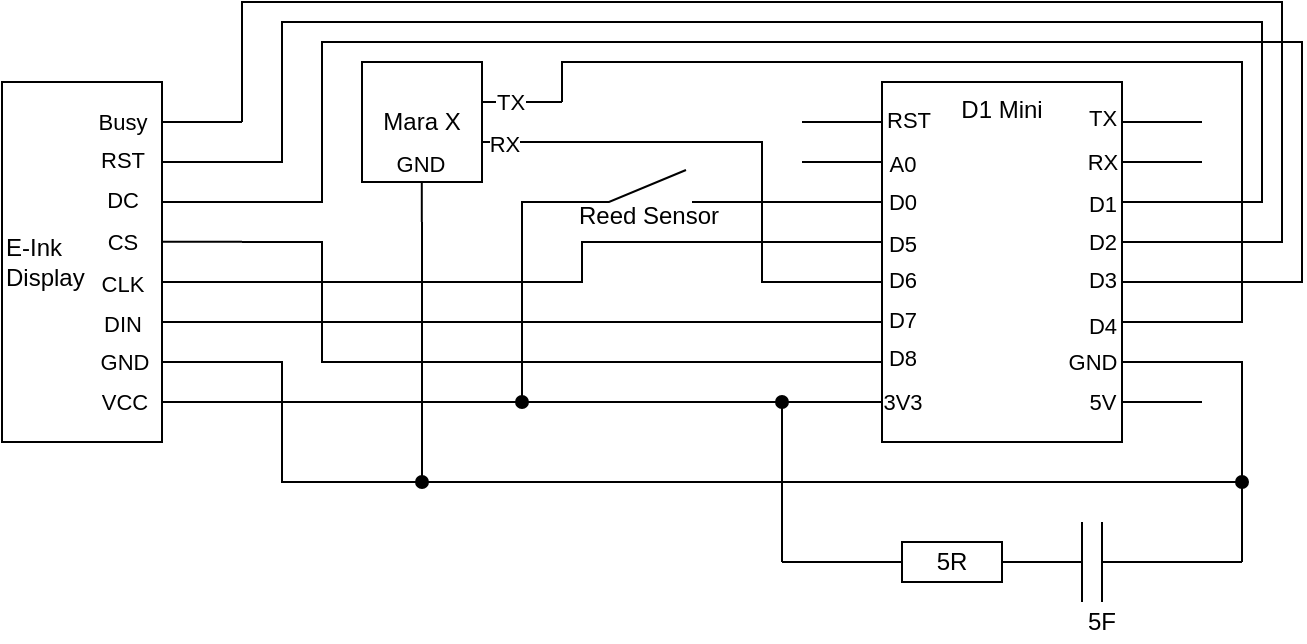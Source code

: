 <mxfile version="14.1.8" type="device"><diagram name="Page-1" id="16e2658f-23c8-b752-8be9-c03fbebb8bbe"><mxGraphModel dx="749" dy="646" grid="1" gridSize="10" guides="1" tooltips="1" connect="1" arrows="1" fold="1" page="1" pageScale="1" pageWidth="1100" pageHeight="850" background="#ffffff" math="0" shadow="0"><root><mxCell id="0"/><mxCell id="1" parent="0"/><mxCell id="azt--2dNXokJGSlo6AAQ-78" value="E-Ink&lt;br&gt;Display" style="rounded=0;whiteSpace=wrap;html=1;align=left;" parent="1" vertex="1"><mxGeometry x="120" y="120" width="80" height="180" as="geometry"/></mxCell><mxCell id="azt--2dNXokJGSlo6AAQ-1" value="D1 Mini&lt;br&gt;" style="rounded=0;whiteSpace=wrap;html=1;verticalAlign=top;" parent="1" vertex="1"><mxGeometry x="560" y="120" width="120" height="180" as="geometry"/></mxCell><mxCell id="azt--2dNXokJGSlo6AAQ-14" value="" style="endArrow=none;html=1;endFill=0;" parent="1" edge="1"><mxGeometry width="50" height="50" relative="1" as="geometry"><mxPoint x="680" y="140" as="sourcePoint"/><mxPoint x="720" y="140" as="targetPoint"/></mxGeometry></mxCell><mxCell id="azt--2dNXokJGSlo6AAQ-45" value="TX" style="edgeLabel;html=1;align=center;verticalAlign=middle;resizable=0;points=[];" parent="azt--2dNXokJGSlo6AAQ-14" vertex="1" connectable="0"><mxGeometry x="-0.74" y="2" relative="1" as="geometry"><mxPoint x="-15.2" as="offset"/></mxGeometry></mxCell><mxCell id="azt--2dNXokJGSlo6AAQ-15" value="" style="endArrow=none;html=1;endFill=0;" parent="1" edge="1"><mxGeometry width="50" height="50" relative="1" as="geometry"><mxPoint x="680" y="160" as="sourcePoint"/><mxPoint x="720" y="160" as="targetPoint"/></mxGeometry></mxCell><mxCell id="azt--2dNXokJGSlo6AAQ-44" value="RX" style="edgeLabel;html=1;align=center;verticalAlign=middle;resizable=0;points=[];" parent="azt--2dNXokJGSlo6AAQ-15" vertex="1" connectable="0"><mxGeometry x="-0.56" relative="1" as="geometry"><mxPoint x="-18.8" as="offset"/></mxGeometry></mxCell><mxCell id="azt--2dNXokJGSlo6AAQ-16" value="" style="endArrow=none;html=1;endFill=0;" parent="1" edge="1"><mxGeometry width="50" height="50" relative="1" as="geometry"><mxPoint x="680" y="180" as="sourcePoint"/><mxPoint x="720" y="180" as="targetPoint"/></mxGeometry></mxCell><mxCell id="azt--2dNXokJGSlo6AAQ-43" value="D1" style="edgeLabel;html=1;align=center;verticalAlign=middle;resizable=0;points=[];" parent="azt--2dNXokJGSlo6AAQ-16" vertex="1" connectable="0"><mxGeometry x="-0.64" y="-1" relative="1" as="geometry"><mxPoint x="-17.2" as="offset"/></mxGeometry></mxCell><mxCell id="azt--2dNXokJGSlo6AAQ-17" value="" style="endArrow=none;html=1;endFill=0;" parent="1" edge="1"><mxGeometry width="50" height="50" relative="1" as="geometry"><mxPoint x="680" y="200" as="sourcePoint"/><mxPoint x="720" y="200" as="targetPoint"/></mxGeometry></mxCell><mxCell id="azt--2dNXokJGSlo6AAQ-42" value="D2" style="edgeLabel;html=1;align=center;verticalAlign=middle;resizable=0;points=[];" parent="azt--2dNXokJGSlo6AAQ-17" vertex="1" connectable="0"><mxGeometry x="-0.74" relative="1" as="geometry"><mxPoint x="-15.2" as="offset"/></mxGeometry></mxCell><mxCell id="azt--2dNXokJGSlo6AAQ-18" value="" style="endArrow=none;html=1;endFill=0;" parent="1" edge="1"><mxGeometry width="50" height="50" relative="1" as="geometry"><mxPoint x="680" y="220" as="sourcePoint"/><mxPoint x="720" y="220" as="targetPoint"/></mxGeometry></mxCell><mxCell id="azt--2dNXokJGSlo6AAQ-41" value="D3" style="edgeLabel;html=1;align=center;verticalAlign=middle;resizable=0;points=[];" parent="azt--2dNXokJGSlo6AAQ-18" vertex="1" connectable="0"><mxGeometry x="-0.7" y="1" relative="1" as="geometry"><mxPoint x="-16" as="offset"/></mxGeometry></mxCell><mxCell id="azt--2dNXokJGSlo6AAQ-19" value="" style="endArrow=none;html=1;endFill=0;" parent="1" edge="1"><mxGeometry width="50" height="50" relative="1" as="geometry"><mxPoint x="680" y="240" as="sourcePoint"/><mxPoint x="720" y="240" as="targetPoint"/></mxGeometry></mxCell><mxCell id="azt--2dNXokJGSlo6AAQ-40" value="D4" style="edgeLabel;html=1;align=center;verticalAlign=middle;resizable=0;points=[];" parent="azt--2dNXokJGSlo6AAQ-19" vertex="1" connectable="0"><mxGeometry x="-0.64" y="-2" relative="1" as="geometry"><mxPoint x="-17.2" as="offset"/></mxGeometry></mxCell><mxCell id="azt--2dNXokJGSlo6AAQ-20" value="" style="endArrow=none;html=1;endFill=0;" parent="1" edge="1"><mxGeometry width="50" height="50" relative="1" as="geometry"><mxPoint x="680" y="260" as="sourcePoint"/><mxPoint x="720" y="260" as="targetPoint"/></mxGeometry></mxCell><mxCell id="azt--2dNXokJGSlo6AAQ-39" value="GND" style="edgeLabel;html=1;align=center;verticalAlign=middle;resizable=0;points=[];" parent="azt--2dNXokJGSlo6AAQ-20" vertex="1" connectable="0"><mxGeometry x="-0.64" y="1" relative="1" as="geometry"><mxPoint x="-22.2" y="1" as="offset"/></mxGeometry></mxCell><mxCell id="azt--2dNXokJGSlo6AAQ-21" value="" style="endArrow=none;html=1;endFill=0;" parent="1" edge="1"><mxGeometry width="50" height="50" relative="1" as="geometry"><mxPoint x="680" y="280" as="sourcePoint"/><mxPoint x="720" y="280" as="targetPoint"/></mxGeometry></mxCell><mxCell id="azt--2dNXokJGSlo6AAQ-38" value="5V" style="edgeLabel;html=1;align=center;verticalAlign=middle;resizable=0;points=[];" parent="azt--2dNXokJGSlo6AAQ-21" vertex="1" connectable="0"><mxGeometry x="-0.52" relative="1" as="geometry"><mxPoint x="-19.6" as="offset"/></mxGeometry></mxCell><mxCell id="azt--2dNXokJGSlo6AAQ-22" value="" style="endArrow=none;html=1;endFill=0;" parent="1" edge="1"><mxGeometry width="50" height="50" relative="1" as="geometry"><mxPoint x="520" y="140" as="sourcePoint"/><mxPoint x="560" y="140" as="targetPoint"/></mxGeometry></mxCell><mxCell id="azt--2dNXokJGSlo6AAQ-30" value="RST" style="edgeLabel;html=1;align=center;verticalAlign=middle;resizable=0;points=[];" parent="azt--2dNXokJGSlo6AAQ-22" vertex="1" connectable="0"><mxGeometry x="0.54" relative="1" as="geometry"><mxPoint x="22.2" y="-1" as="offset"/></mxGeometry></mxCell><mxCell id="azt--2dNXokJGSlo6AAQ-23" value="" style="endArrow=none;html=1;endFill=0;" parent="1" edge="1"><mxGeometry width="50" height="50" relative="1" as="geometry"><mxPoint x="520" y="160" as="sourcePoint"/><mxPoint x="560" y="160" as="targetPoint"/></mxGeometry></mxCell><mxCell id="azt--2dNXokJGSlo6AAQ-31" value="A0" style="edgeLabel;html=1;align=center;verticalAlign=middle;resizable=0;points=[];" parent="azt--2dNXokJGSlo6AAQ-23" vertex="1" connectable="0"><mxGeometry x="0.5" y="-1" relative="1" as="geometry"><mxPoint x="20" as="offset"/></mxGeometry></mxCell><mxCell id="azt--2dNXokJGSlo6AAQ-24" value="" style="endArrow=none;html=1;endFill=0;" parent="1" edge="1"><mxGeometry width="50" height="50" relative="1" as="geometry"><mxPoint x="520" y="180" as="sourcePoint"/><mxPoint x="560" y="180" as="targetPoint"/></mxGeometry></mxCell><mxCell id="azt--2dNXokJGSlo6AAQ-32" value="D0" style="edgeLabel;html=1;align=center;verticalAlign=middle;resizable=0;points=[];" parent="azt--2dNXokJGSlo6AAQ-24" vertex="1" connectable="0"><mxGeometry x="0.62" relative="1" as="geometry"><mxPoint x="17.6" as="offset"/></mxGeometry></mxCell><mxCell id="azt--2dNXokJGSlo6AAQ-25" value="" style="endArrow=none;html=1;endFill=0;" parent="1" edge="1"><mxGeometry width="50" height="50" relative="1" as="geometry"><mxPoint x="520" y="200" as="sourcePoint"/><mxPoint x="560" y="200" as="targetPoint"/></mxGeometry></mxCell><mxCell id="azt--2dNXokJGSlo6AAQ-33" value="D5" style="edgeLabel;html=1;align=center;verticalAlign=middle;resizable=0;points=[];" parent="azt--2dNXokJGSlo6AAQ-25" vertex="1" connectable="0"><mxGeometry x="0.64" y="-1" relative="1" as="geometry"><mxPoint x="17.2" as="offset"/></mxGeometry></mxCell><mxCell id="azt--2dNXokJGSlo6AAQ-26" value="" style="endArrow=none;html=1;endFill=0;" parent="1" edge="1"><mxGeometry width="50" height="50" relative="1" as="geometry"><mxPoint x="520" y="220" as="sourcePoint"/><mxPoint x="560" y="220" as="targetPoint"/></mxGeometry></mxCell><mxCell id="azt--2dNXokJGSlo6AAQ-34" value="D6" style="edgeLabel;html=1;align=center;verticalAlign=middle;resizable=0;points=[];" parent="azt--2dNXokJGSlo6AAQ-26" vertex="1" connectable="0"><mxGeometry x="0.58" y="1" relative="1" as="geometry"><mxPoint x="18.4" as="offset"/></mxGeometry></mxCell><mxCell id="azt--2dNXokJGSlo6AAQ-27" value="" style="endArrow=none;html=1;endFill=0;" parent="1" edge="1"><mxGeometry width="50" height="50" relative="1" as="geometry"><mxPoint x="520" y="240" as="sourcePoint"/><mxPoint x="560" y="240" as="targetPoint"/></mxGeometry></mxCell><mxCell id="azt--2dNXokJGSlo6AAQ-35" value="D7" style="edgeLabel;html=1;align=center;verticalAlign=middle;resizable=0;points=[];" parent="azt--2dNXokJGSlo6AAQ-27" vertex="1" connectable="0"><mxGeometry x="0.48" y="1" relative="1" as="geometry"><mxPoint x="20.4" as="offset"/></mxGeometry></mxCell><mxCell id="azt--2dNXokJGSlo6AAQ-28" value="" style="endArrow=none;html=1;endFill=0;" parent="1" edge="1"><mxGeometry width="50" height="50" relative="1" as="geometry"><mxPoint x="520" y="260" as="sourcePoint"/><mxPoint x="560" y="260" as="targetPoint"/></mxGeometry></mxCell><mxCell id="azt--2dNXokJGSlo6AAQ-36" value="D8" style="edgeLabel;html=1;align=center;verticalAlign=middle;resizable=0;points=[];" parent="azt--2dNXokJGSlo6AAQ-28" vertex="1" connectable="0"><mxGeometry x="0.5" y="2" relative="1" as="geometry"><mxPoint x="20" as="offset"/></mxGeometry></mxCell><mxCell id="azt--2dNXokJGSlo6AAQ-29" value="" style="endArrow=none;html=1;endFill=0;" parent="1" edge="1"><mxGeometry width="50" height="50" relative="1" as="geometry"><mxPoint x="520" y="280" as="sourcePoint"/><mxPoint x="560" y="280" as="targetPoint"/></mxGeometry></mxCell><mxCell id="azt--2dNXokJGSlo6AAQ-37" value="3V3" style="edgeLabel;html=1;align=center;verticalAlign=middle;resizable=0;points=[];" parent="azt--2dNXokJGSlo6AAQ-29" vertex="1" connectable="0"><mxGeometry x="0.52" relative="1" as="geometry"><mxPoint x="19.6" as="offset"/></mxGeometry></mxCell><mxCell id="azt--2dNXokJGSlo6AAQ-50" value="" style="endArrow=none;html=1;endFill=0;" parent="1" edge="1"><mxGeometry width="50" height="50" relative="1" as="geometry"><mxPoint x="200" y="140" as="sourcePoint"/><mxPoint x="240" y="140" as="targetPoint"/></mxGeometry></mxCell><mxCell id="azt--2dNXokJGSlo6AAQ-58" value="Busy" style="edgeLabel;html=1;align=center;verticalAlign=middle;resizable=0;points=[];" parent="azt--2dNXokJGSlo6AAQ-50" vertex="1" connectable="0"><mxGeometry x="0.46" relative="1" as="geometry"><mxPoint x="-49.14" as="offset"/></mxGeometry></mxCell><mxCell id="azt--2dNXokJGSlo6AAQ-51" value="" style="endArrow=none;html=1;endFill=0;" parent="1" edge="1"><mxGeometry width="50" height="50" relative="1" as="geometry"><mxPoint x="200" y="160" as="sourcePoint"/><mxPoint x="240" y="160" as="targetPoint"/></mxGeometry></mxCell><mxCell id="azt--2dNXokJGSlo6AAQ-59" value="RST" style="edgeLabel;html=1;align=center;verticalAlign=middle;resizable=0;points=[];" parent="azt--2dNXokJGSlo6AAQ-51" vertex="1" connectable="0"><mxGeometry x="0.58" y="1" relative="1" as="geometry"><mxPoint x="-51.43" as="offset"/></mxGeometry></mxCell><mxCell id="azt--2dNXokJGSlo6AAQ-52" value="" style="endArrow=none;html=1;endFill=0;" parent="1" edge="1"><mxGeometry width="50" height="50" relative="1" as="geometry"><mxPoint x="200" y="180" as="sourcePoint"/><mxPoint x="240" y="180" as="targetPoint"/></mxGeometry></mxCell><mxCell id="azt--2dNXokJGSlo6AAQ-60" value="DC" style="edgeLabel;html=1;align=center;verticalAlign=middle;resizable=0;points=[];" parent="azt--2dNXokJGSlo6AAQ-52" vertex="1" connectable="0"><mxGeometry x="0.48" y="1" relative="1" as="geometry"><mxPoint x="-49.71" as="offset"/></mxGeometry></mxCell><mxCell id="azt--2dNXokJGSlo6AAQ-53" value="" style="endArrow=none;html=1;endFill=0;" parent="1" edge="1"><mxGeometry width="50" height="50" relative="1" as="geometry"><mxPoint x="200" y="199.86" as="sourcePoint"/><mxPoint x="240" y="199.86" as="targetPoint"/></mxGeometry></mxCell><mxCell id="azt--2dNXokJGSlo6AAQ-61" value="CS" style="edgeLabel;html=1;align=center;verticalAlign=middle;resizable=0;points=[];" parent="azt--2dNXokJGSlo6AAQ-53" vertex="1" connectable="0"><mxGeometry x="0.58" relative="1" as="geometry"><mxPoint x="-51.43" as="offset"/></mxGeometry></mxCell><mxCell id="azt--2dNXokJGSlo6AAQ-54" value="" style="endArrow=none;html=1;endFill=0;" parent="1" edge="1"><mxGeometry width="50" height="50" relative="1" as="geometry"><mxPoint x="200" y="220" as="sourcePoint"/><mxPoint x="240" y="220" as="targetPoint"/></mxGeometry></mxCell><mxCell id="azt--2dNXokJGSlo6AAQ-62" value="CLK" style="edgeLabel;html=1;align=center;verticalAlign=middle;resizable=0;points=[];" parent="azt--2dNXokJGSlo6AAQ-54" vertex="1" connectable="0"><mxGeometry x="0.66" y="-1" relative="1" as="geometry"><mxPoint x="-53.14" as="offset"/></mxGeometry></mxCell><mxCell id="azt--2dNXokJGSlo6AAQ-55" value="" style="endArrow=none;html=1;endFill=0;" parent="1" edge="1"><mxGeometry width="50" height="50" relative="1" as="geometry"><mxPoint x="200" y="240" as="sourcePoint"/><mxPoint x="240" y="240" as="targetPoint"/></mxGeometry></mxCell><mxCell id="azt--2dNXokJGSlo6AAQ-63" value="DIN" style="edgeLabel;html=1;align=center;verticalAlign=middle;resizable=0;points=[];" parent="azt--2dNXokJGSlo6AAQ-55" vertex="1" connectable="0"><mxGeometry x="0.7" y="-1" relative="1" as="geometry"><mxPoint x="-54.29" as="offset"/></mxGeometry></mxCell><mxCell id="azt--2dNXokJGSlo6AAQ-56" value="" style="endArrow=none;html=1;endFill=0;" parent="1" edge="1"><mxGeometry width="50" height="50" relative="1" as="geometry"><mxPoint x="200" y="260" as="sourcePoint"/><mxPoint x="240" y="260" as="targetPoint"/></mxGeometry></mxCell><mxCell id="azt--2dNXokJGSlo6AAQ-64" value="GND" style="edgeLabel;html=1;align=center;verticalAlign=middle;resizable=0;points=[];" parent="azt--2dNXokJGSlo6AAQ-56" vertex="1" connectable="0"><mxGeometry x="0.64" relative="1" as="geometry"><mxPoint x="-52.57" as="offset"/></mxGeometry></mxCell><mxCell id="azt--2dNXokJGSlo6AAQ-57" value="" style="endArrow=none;html=1;endFill=0;" parent="1" edge="1"><mxGeometry width="50" height="50" relative="1" as="geometry"><mxPoint x="200" y="280" as="sourcePoint"/><mxPoint x="240" y="280" as="targetPoint"/></mxGeometry></mxCell><mxCell id="azt--2dNXokJGSlo6AAQ-65" value="VCC" style="edgeLabel;html=1;align=center;verticalAlign=middle;resizable=0;points=[];" parent="azt--2dNXokJGSlo6AAQ-57" vertex="1" connectable="0"><mxGeometry x="0.64" relative="1" as="geometry"><mxPoint x="-52.57" as="offset"/></mxGeometry></mxCell><mxCell id="azt--2dNXokJGSlo6AAQ-66" value="" style="endArrow=none;html=1;endFill=0;" parent="1" edge="1"><mxGeometry width="50" height="50" relative="1" as="geometry"><mxPoint x="240" y="280" as="sourcePoint"/><mxPoint x="520" y="280" as="targetPoint"/></mxGeometry></mxCell><mxCell id="azt--2dNXokJGSlo6AAQ-67" value="" style="endArrow=none;html=1;rounded=0;endFill=0;" parent="1" edge="1"><mxGeometry width="50" height="50" relative="1" as="geometry"><mxPoint x="240" y="260" as="sourcePoint"/><mxPoint x="720" y="260" as="targetPoint"/><Array as="points"><mxPoint x="260" y="260"/><mxPoint x="260" y="320"/><mxPoint x="740" y="320"/><mxPoint x="740" y="260"/></Array></mxGeometry></mxCell><mxCell id="azt--2dNXokJGSlo6AAQ-68" value="" style="endArrow=none;html=1;endFill=0;" parent="1" edge="1"><mxGeometry width="50" height="50" relative="1" as="geometry"><mxPoint x="240" y="240" as="sourcePoint"/><mxPoint x="520" y="240" as="targetPoint"/></mxGeometry></mxCell><mxCell id="azt--2dNXokJGSlo6AAQ-69" value="" style="endArrow=none;html=1;rounded=0;endFill=0;" parent="1" edge="1"><mxGeometry width="50" height="50" relative="1" as="geometry"><mxPoint x="240" y="220" as="sourcePoint"/><mxPoint x="520" y="200" as="targetPoint"/><Array as="points"><mxPoint x="410" y="220"/><mxPoint x="410" y="200"/></Array></mxGeometry></mxCell><mxCell id="azt--2dNXokJGSlo6AAQ-70" value="" style="endArrow=none;html=1;rounded=0;endFill=0;" parent="1" edge="1"><mxGeometry width="50" height="50" relative="1" as="geometry"><mxPoint x="240" y="200" as="sourcePoint"/><mxPoint x="520" y="260" as="targetPoint"/><Array as="points"><mxPoint x="280" y="200"/><mxPoint x="280" y="260"/></Array></mxGeometry></mxCell><mxCell id="azt--2dNXokJGSlo6AAQ-71" value="" style="endArrow=none;html=1;rounded=0;endFill=0;" parent="1" edge="1"><mxGeometry width="50" height="50" relative="1" as="geometry"><mxPoint x="240" y="180" as="sourcePoint"/><mxPoint x="720" y="220" as="targetPoint"/><Array as="points"><mxPoint x="280" y="180"/><mxPoint x="280" y="100"/><mxPoint x="770" y="100"/><mxPoint x="770" y="220"/></Array></mxGeometry></mxCell><mxCell id="azt--2dNXokJGSlo6AAQ-72" value="" style="endArrow=none;html=1;rounded=0;endFill=0;" parent="1" edge="1"><mxGeometry width="50" height="50" relative="1" as="geometry"><mxPoint x="240" y="160" as="sourcePoint"/><mxPoint x="720" y="180" as="targetPoint"/><Array as="points"><mxPoint x="260" y="160"/><mxPoint x="260" y="90"/><mxPoint x="750" y="90"/><mxPoint x="750" y="180"/></Array></mxGeometry></mxCell><mxCell id="azt--2dNXokJGSlo6AAQ-73" value="" style="endArrow=none;html=1;rounded=0;endFill=0;" parent="1" edge="1"><mxGeometry width="50" height="50" relative="1" as="geometry"><mxPoint x="240" y="140" as="sourcePoint"/><mxPoint x="720" y="200" as="targetPoint"/><Array as="points"><mxPoint x="240" y="80"/><mxPoint x="760" y="80"/><mxPoint x="760" y="200"/></Array></mxGeometry></mxCell><mxCell id="azt--2dNXokJGSlo6AAQ-75" value="Reed Sensor" style="pointerEvents=1;verticalLabelPosition=bottom;shadow=0;dashed=0;align=center;html=1;verticalAlign=bottom;shape=mxgraph.electrical.electro-mechanical.make_contact;" parent="1" vertex="1"><mxGeometry x="405" y="164" width="75" height="16" as="geometry"/></mxCell><mxCell id="azt--2dNXokJGSlo6AAQ-76" value="" style="endArrow=none;html=1;exitX=1;exitY=1;exitDx=0;exitDy=0;exitPerimeter=0;endFill=0;" parent="1" source="azt--2dNXokJGSlo6AAQ-75" edge="1"><mxGeometry width="50" height="50" relative="1" as="geometry"><mxPoint x="440" y="180" as="sourcePoint"/><mxPoint x="520" y="180" as="targetPoint"/></mxGeometry></mxCell><mxCell id="azt--2dNXokJGSlo6AAQ-77" value="" style="endArrow=none;html=1;entryX=0;entryY=1;entryDx=0;entryDy=0;entryPerimeter=0;rounded=0;endFill=0;startArrow=oval;startFill=1;" parent="1" target="azt--2dNXokJGSlo6AAQ-75" edge="1"><mxGeometry width="50" height="50" relative="1" as="geometry"><mxPoint x="380" y="280" as="sourcePoint"/><mxPoint x="520" y="160" as="targetPoint"/><Array as="points"><mxPoint x="380" y="180"/></Array></mxGeometry></mxCell><mxCell id="azt--2dNXokJGSlo6AAQ-79" value="Mara X" style="rounded=0;whiteSpace=wrap;html=1;" parent="1" vertex="1"><mxGeometry x="300" y="110" width="60" height="60" as="geometry"/></mxCell><mxCell id="azt--2dNXokJGSlo6AAQ-81" value="" style="endArrow=none;html=1;strokeColor=#000000;endFill=0;" parent="1" edge="1"><mxGeometry width="50" height="50" relative="1" as="geometry"><mxPoint x="360" y="130" as="sourcePoint"/><mxPoint x="400" y="130" as="targetPoint"/></mxGeometry></mxCell><mxCell id="azt--2dNXokJGSlo6AAQ-87" value="TX" style="edgeLabel;html=1;align=center;verticalAlign=middle;resizable=0;points=[];" parent="azt--2dNXokJGSlo6AAQ-81" vertex="1" connectable="0"><mxGeometry x="-0.3" relative="1" as="geometry"><mxPoint as="offset"/></mxGeometry></mxCell><mxCell id="azt--2dNXokJGSlo6AAQ-82" value="" style="endArrow=none;html=1;strokeColor=#000000;endFill=0;" parent="1" edge="1"><mxGeometry width="50" height="50" relative="1" as="geometry"><mxPoint x="360" y="150" as="sourcePoint"/><mxPoint x="400" y="150" as="targetPoint"/></mxGeometry></mxCell><mxCell id="azt--2dNXokJGSlo6AAQ-88" value="RX" style="edgeLabel;html=1;align=center;verticalAlign=middle;resizable=0;points=[];" parent="azt--2dNXokJGSlo6AAQ-82" vertex="1" connectable="0"><mxGeometry x="-0.443" y="-1" relative="1" as="geometry"><mxPoint as="offset"/></mxGeometry></mxCell><mxCell id="azt--2dNXokJGSlo6AAQ-83" value="" style="endArrow=none;html=1;strokeColor=#000000;endFill=0;" parent="1" edge="1"><mxGeometry width="50" height="50" relative="1" as="geometry"><mxPoint x="329.9" y="170" as="sourcePoint"/><mxPoint x="329.9" y="190" as="targetPoint"/></mxGeometry></mxCell><mxCell id="azt--2dNXokJGSlo6AAQ-84" value="GND" style="edgeLabel;html=1;align=center;verticalAlign=middle;resizable=0;points=[];" parent="azt--2dNXokJGSlo6AAQ-83" vertex="1" connectable="0"><mxGeometry x="0.433" y="-1" relative="1" as="geometry"><mxPoint y="-23.29" as="offset"/></mxGeometry></mxCell><mxCell id="azt--2dNXokJGSlo6AAQ-85" value="" style="endArrow=oval;html=1;strokeColor=#000000;endFill=1;" parent="1" edge="1"><mxGeometry width="50" height="50" relative="1" as="geometry"><mxPoint x="330" y="190" as="sourcePoint"/><mxPoint x="330" y="320" as="targetPoint"/></mxGeometry></mxCell><mxCell id="azt--2dNXokJGSlo6AAQ-86" value="" style="endArrow=none;html=1;strokeColor=#000000;rounded=0;endFill=0;" parent="1" edge="1"><mxGeometry width="50" height="50" relative="1" as="geometry"><mxPoint x="400" y="130" as="sourcePoint"/><mxPoint x="720" y="240" as="targetPoint"/><Array as="points"><mxPoint x="400" y="110"/><mxPoint x="740" y="110"/><mxPoint x="740" y="240"/></Array></mxGeometry></mxCell><mxCell id="azt--2dNXokJGSlo6AAQ-89" value="" style="endArrow=none;html=1;strokeColor=#000000;rounded=0;endFill=0;" parent="1" edge="1"><mxGeometry width="50" height="50" relative="1" as="geometry"><mxPoint x="400" y="150" as="sourcePoint"/><mxPoint x="520" y="220" as="targetPoint"/><Array as="points"><mxPoint x="500" y="150"/><mxPoint x="500" y="220"/></Array></mxGeometry></mxCell><mxCell id="Fzs2qaBxEKorgD4ptc59-1" value="" style="endArrow=oval;html=1;endFill=1;" edge="1" parent="1"><mxGeometry width="50" height="50" relative="1" as="geometry"><mxPoint x="510" y="360" as="sourcePoint"/><mxPoint x="510" y="280" as="targetPoint"/></mxGeometry></mxCell><mxCell id="Fzs2qaBxEKorgD4ptc59-2" value="" style="endArrow=none;html=1;" edge="1" parent="1" target="Fzs2qaBxEKorgD4ptc59-3"><mxGeometry width="50" height="50" relative="1" as="geometry"><mxPoint x="510" y="360" as="sourcePoint"/><mxPoint x="530" y="400" as="targetPoint"/></mxGeometry></mxCell><mxCell id="Fzs2qaBxEKorgD4ptc59-3" value="5R" style="rounded=0;whiteSpace=wrap;html=1;" vertex="1" parent="1"><mxGeometry x="570" y="350" width="50" height="20" as="geometry"/></mxCell><mxCell id="Fzs2qaBxEKorgD4ptc59-4" value="" style="endArrow=none;html=1;entryX=1;entryY=0.5;entryDx=0;entryDy=0;" edge="1" parent="1" target="Fzs2qaBxEKorgD4ptc59-3"><mxGeometry width="50" height="50" relative="1" as="geometry"><mxPoint x="660" y="360" as="sourcePoint"/><mxPoint x="530" y="400" as="targetPoint"/></mxGeometry></mxCell><mxCell id="Fzs2qaBxEKorgD4ptc59-5" value="" style="endArrow=none;html=1;" edge="1" parent="1"><mxGeometry width="50" height="50" relative="1" as="geometry"><mxPoint x="660" y="380" as="sourcePoint"/><mxPoint x="660" y="340" as="targetPoint"/></mxGeometry></mxCell><mxCell id="Fzs2qaBxEKorgD4ptc59-6" value="" style="endArrow=none;html=1;" edge="1" parent="1"><mxGeometry width="50" height="50" relative="1" as="geometry"><mxPoint x="670" y="380" as="sourcePoint"/><mxPoint x="670" y="340" as="targetPoint"/></mxGeometry></mxCell><mxCell id="Fzs2qaBxEKorgD4ptc59-7" value="" style="endArrow=none;html=1;" edge="1" parent="1"><mxGeometry width="50" height="50" relative="1" as="geometry"><mxPoint x="670" y="360" as="sourcePoint"/><mxPoint x="740" y="360" as="targetPoint"/></mxGeometry></mxCell><mxCell id="Fzs2qaBxEKorgD4ptc59-8" value="" style="endArrow=oval;html=1;endFill=1;" edge="1" parent="1"><mxGeometry width="50" height="50" relative="1" as="geometry"><mxPoint x="740" y="360" as="sourcePoint"/><mxPoint x="740" y="320" as="targetPoint"/></mxGeometry></mxCell><mxCell id="Fzs2qaBxEKorgD4ptc59-9" value="5F" style="text;html=1;strokeColor=none;fillColor=none;align=center;verticalAlign=middle;whiteSpace=wrap;rounded=0;" vertex="1" parent="1"><mxGeometry x="650" y="380" width="40" height="20" as="geometry"/></mxCell></root></mxGraphModel></diagram></mxfile>